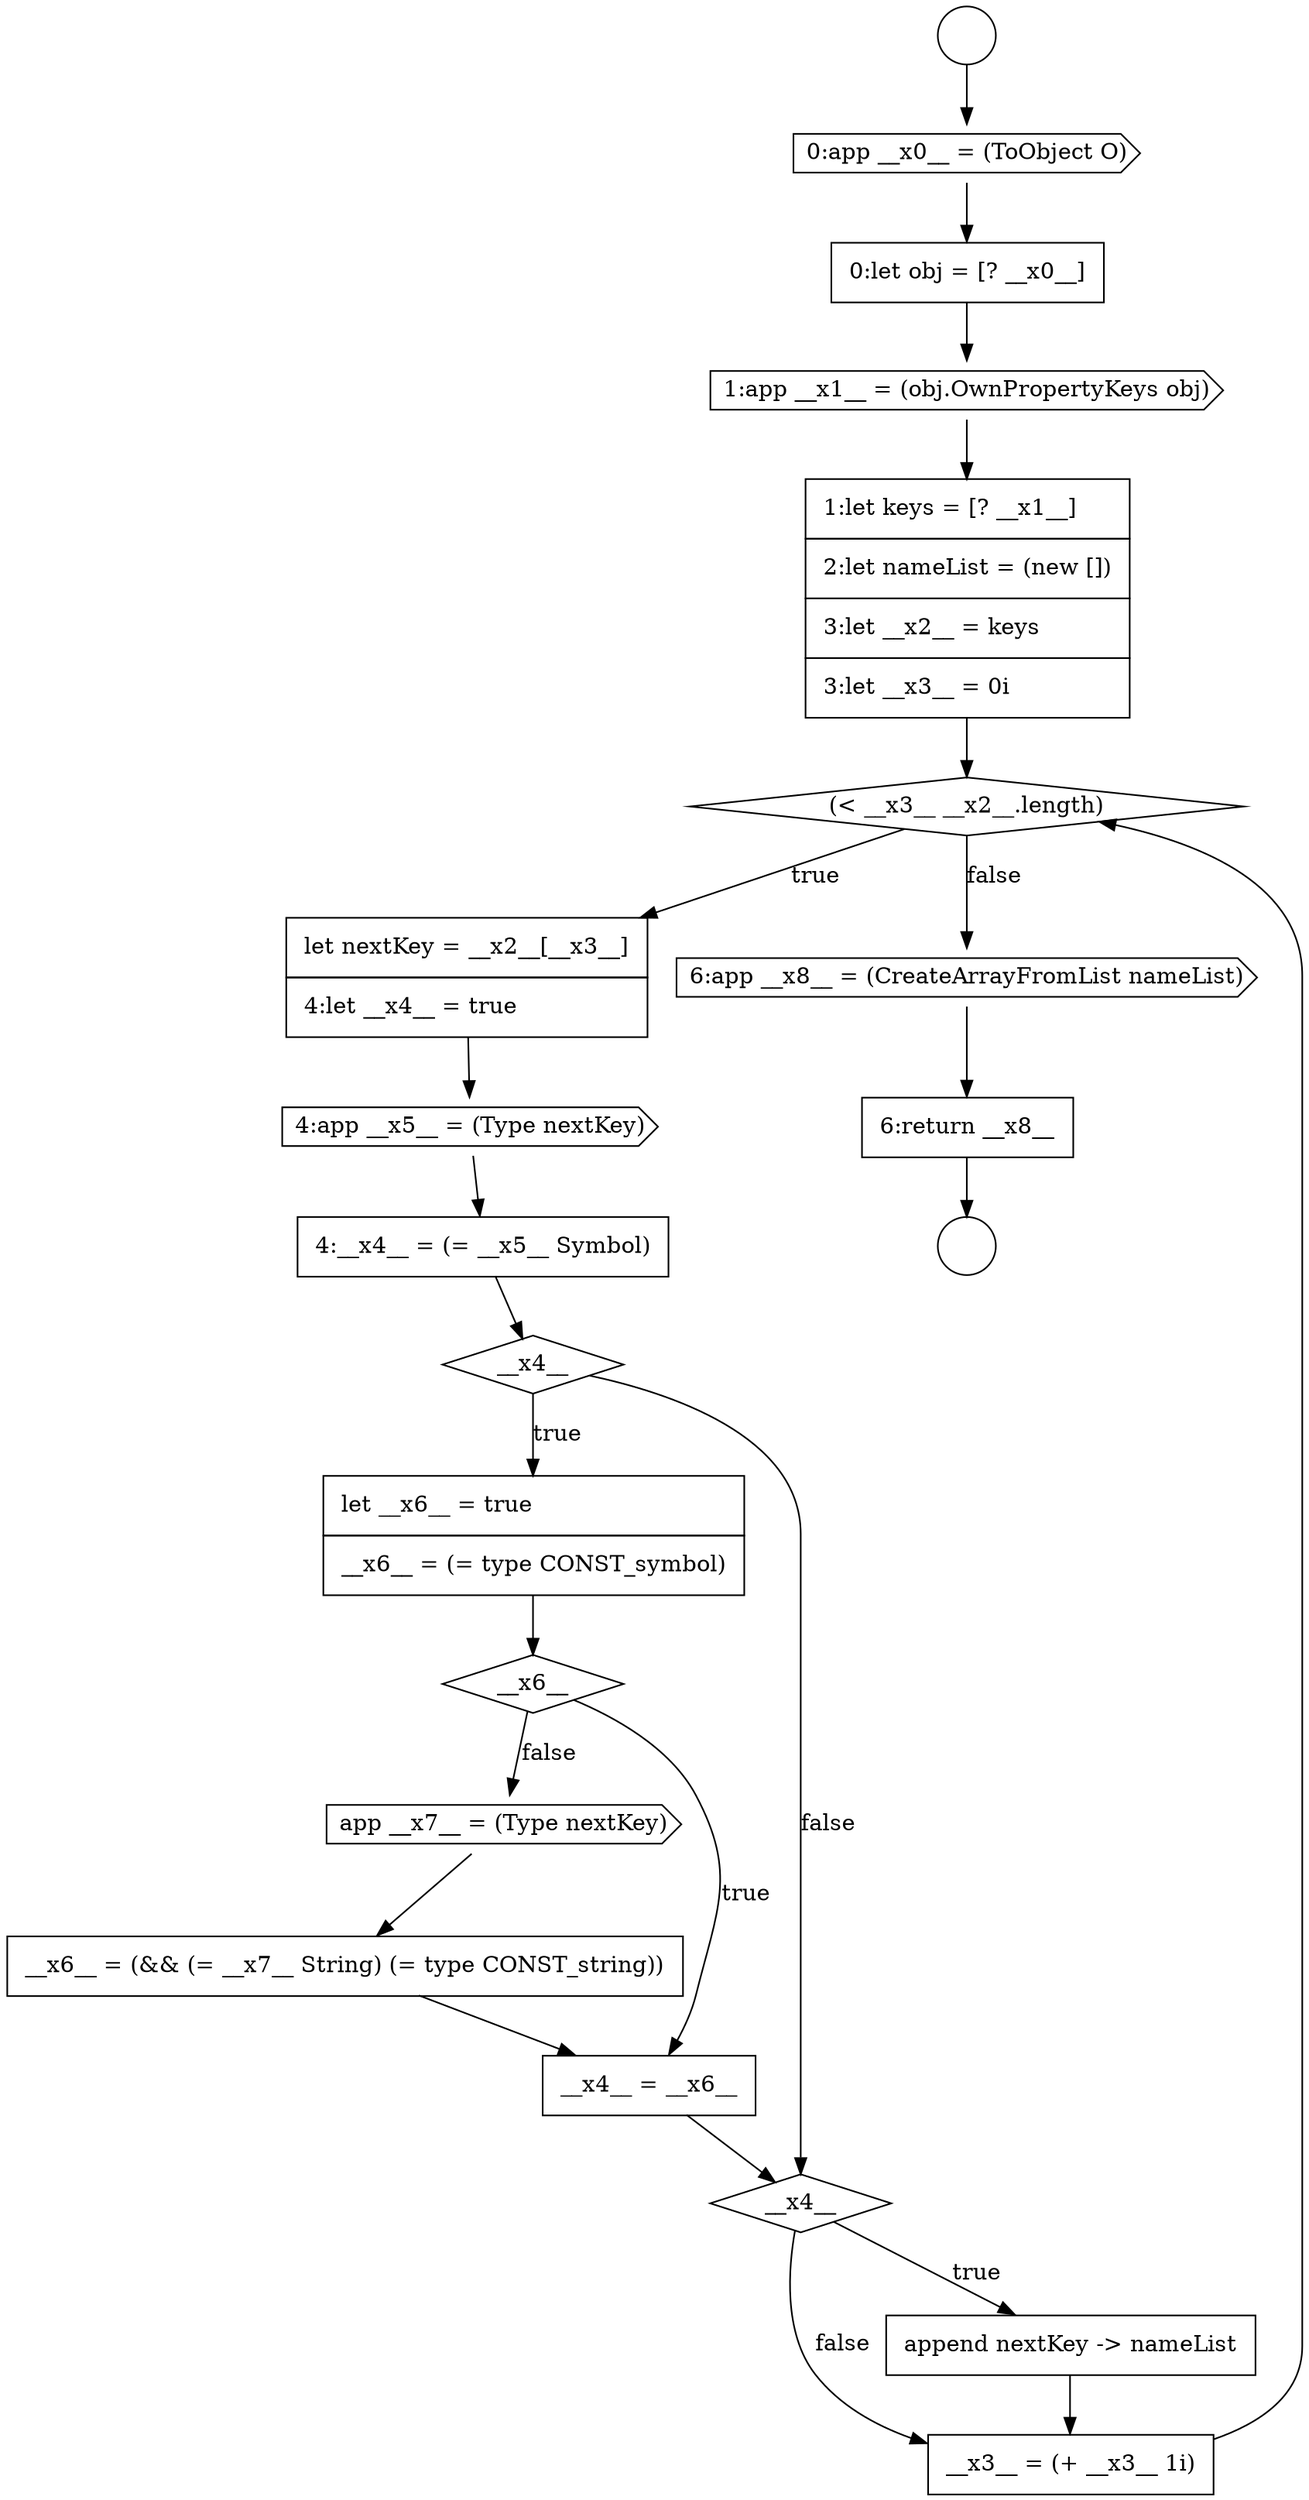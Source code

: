 digraph {
  node12057 [shape=circle label=" " color="black" fillcolor="white" style=filled]
  node12077 [shape=none, margin=0, label=<<font color="black">
    <table border="0" cellborder="1" cellspacing="0" cellpadding="10">
      <tr><td align="left">6:return __x8__</td></tr>
    </table>
  </font>> color="black" fillcolor="white" style=filled]
  node12062 [shape=none, margin=0, label=<<font color="black">
    <table border="0" cellborder="1" cellspacing="0" cellpadding="10">
      <tr><td align="left">1:let keys = [? __x1__]</td></tr>
      <tr><td align="left">2:let nameList = (new [])</td></tr>
      <tr><td align="left">3:let __x2__ = keys</td></tr>
      <tr><td align="left">3:let __x3__ = 0i</td></tr>
    </table>
  </font>> color="black" fillcolor="white" style=filled]
  node12065 [shape=cds, label=<<font color="black">4:app __x5__ = (Type nextKey)</font>> color="black" fillcolor="white" style=filled]
  node12069 [shape=diamond, label=<<font color="black">__x6__</font>> color="black" fillcolor="white" style=filled]
  node12058 [shape=circle label=" " color="black" fillcolor="white" style=filled]
  node12063 [shape=diamond, label=<<font color="black">(&lt; __x3__ __x2__.length)</font>> color="black" fillcolor="white" style=filled]
  node12059 [shape=cds, label=<<font color="black">0:app __x0__ = (ToObject O)</font>> color="black" fillcolor="white" style=filled]
  node12067 [shape=diamond, label=<<font color="black">__x4__</font>> color="black" fillcolor="white" style=filled]
  node12064 [shape=none, margin=0, label=<<font color="black">
    <table border="0" cellborder="1" cellspacing="0" cellpadding="10">
      <tr><td align="left">let nextKey = __x2__[__x3__]</td></tr>
      <tr><td align="left">4:let __x4__ = true</td></tr>
    </table>
  </font>> color="black" fillcolor="white" style=filled]
  node12060 [shape=none, margin=0, label=<<font color="black">
    <table border="0" cellborder="1" cellspacing="0" cellpadding="10">
      <tr><td align="left">0:let obj = [? __x0__]</td></tr>
    </table>
  </font>> color="black" fillcolor="white" style=filled]
  node12075 [shape=none, margin=0, label=<<font color="black">
    <table border="0" cellborder="1" cellspacing="0" cellpadding="10">
      <tr><td align="left">__x3__ = (+ __x3__ 1i)</td></tr>
    </table>
  </font>> color="black" fillcolor="white" style=filled]
  node12071 [shape=none, margin=0, label=<<font color="black">
    <table border="0" cellborder="1" cellspacing="0" cellpadding="10">
      <tr><td align="left">__x6__ = (&amp;&amp; (= __x7__ String) (= type CONST_string))</td></tr>
    </table>
  </font>> color="black" fillcolor="white" style=filled]
  node12076 [shape=cds, label=<<font color="black">6:app __x8__ = (CreateArrayFromList nameList)</font>> color="black" fillcolor="white" style=filled]
  node12070 [shape=cds, label=<<font color="black">app __x7__ = (Type nextKey)</font>> color="black" fillcolor="white" style=filled]
  node12068 [shape=none, margin=0, label=<<font color="black">
    <table border="0" cellborder="1" cellspacing="0" cellpadding="10">
      <tr><td align="left">let __x6__ = true</td></tr>
      <tr><td align="left">__x6__ = (= type CONST_symbol)</td></tr>
    </table>
  </font>> color="black" fillcolor="white" style=filled]
  node12073 [shape=diamond, label=<<font color="black">__x4__</font>> color="black" fillcolor="white" style=filled]
  node12074 [shape=none, margin=0, label=<<font color="black">
    <table border="0" cellborder="1" cellspacing="0" cellpadding="10">
      <tr><td align="left">append nextKey -&gt; nameList</td></tr>
    </table>
  </font>> color="black" fillcolor="white" style=filled]
  node12072 [shape=none, margin=0, label=<<font color="black">
    <table border="0" cellborder="1" cellspacing="0" cellpadding="10">
      <tr><td align="left">__x4__ = __x6__</td></tr>
    </table>
  </font>> color="black" fillcolor="white" style=filled]
  node12066 [shape=none, margin=0, label=<<font color="black">
    <table border="0" cellborder="1" cellspacing="0" cellpadding="10">
      <tr><td align="left">4:__x4__ = (= __x5__ Symbol)</td></tr>
    </table>
  </font>> color="black" fillcolor="white" style=filled]
  node12061 [shape=cds, label=<<font color="black">1:app __x1__ = (obj.OwnPropertyKeys obj)</font>> color="black" fillcolor="white" style=filled]
  node12062 -> node12063 [ color="black"]
  node12069 -> node12072 [label=<<font color="black">true</font>> color="black"]
  node12069 -> node12070 [label=<<font color="black">false</font>> color="black"]
  node12068 -> node12069 [ color="black"]
  node12070 -> node12071 [ color="black"]
  node12061 -> node12062 [ color="black"]
  node12077 -> node12058 [ color="black"]
  node12060 -> node12061 [ color="black"]
  node12064 -> node12065 [ color="black"]
  node12067 -> node12068 [label=<<font color="black">true</font>> color="black"]
  node12067 -> node12073 [label=<<font color="black">false</font>> color="black"]
  node12076 -> node12077 [ color="black"]
  node12065 -> node12066 [ color="black"]
  node12072 -> node12073 [ color="black"]
  node12075 -> node12063 [ color="black"]
  node12057 -> node12059 [ color="black"]
  node12066 -> node12067 [ color="black"]
  node12071 -> node12072 [ color="black"]
  node12074 -> node12075 [ color="black"]
  node12059 -> node12060 [ color="black"]
  node12073 -> node12074 [label=<<font color="black">true</font>> color="black"]
  node12073 -> node12075 [label=<<font color="black">false</font>> color="black"]
  node12063 -> node12064 [label=<<font color="black">true</font>> color="black"]
  node12063 -> node12076 [label=<<font color="black">false</font>> color="black"]
}
